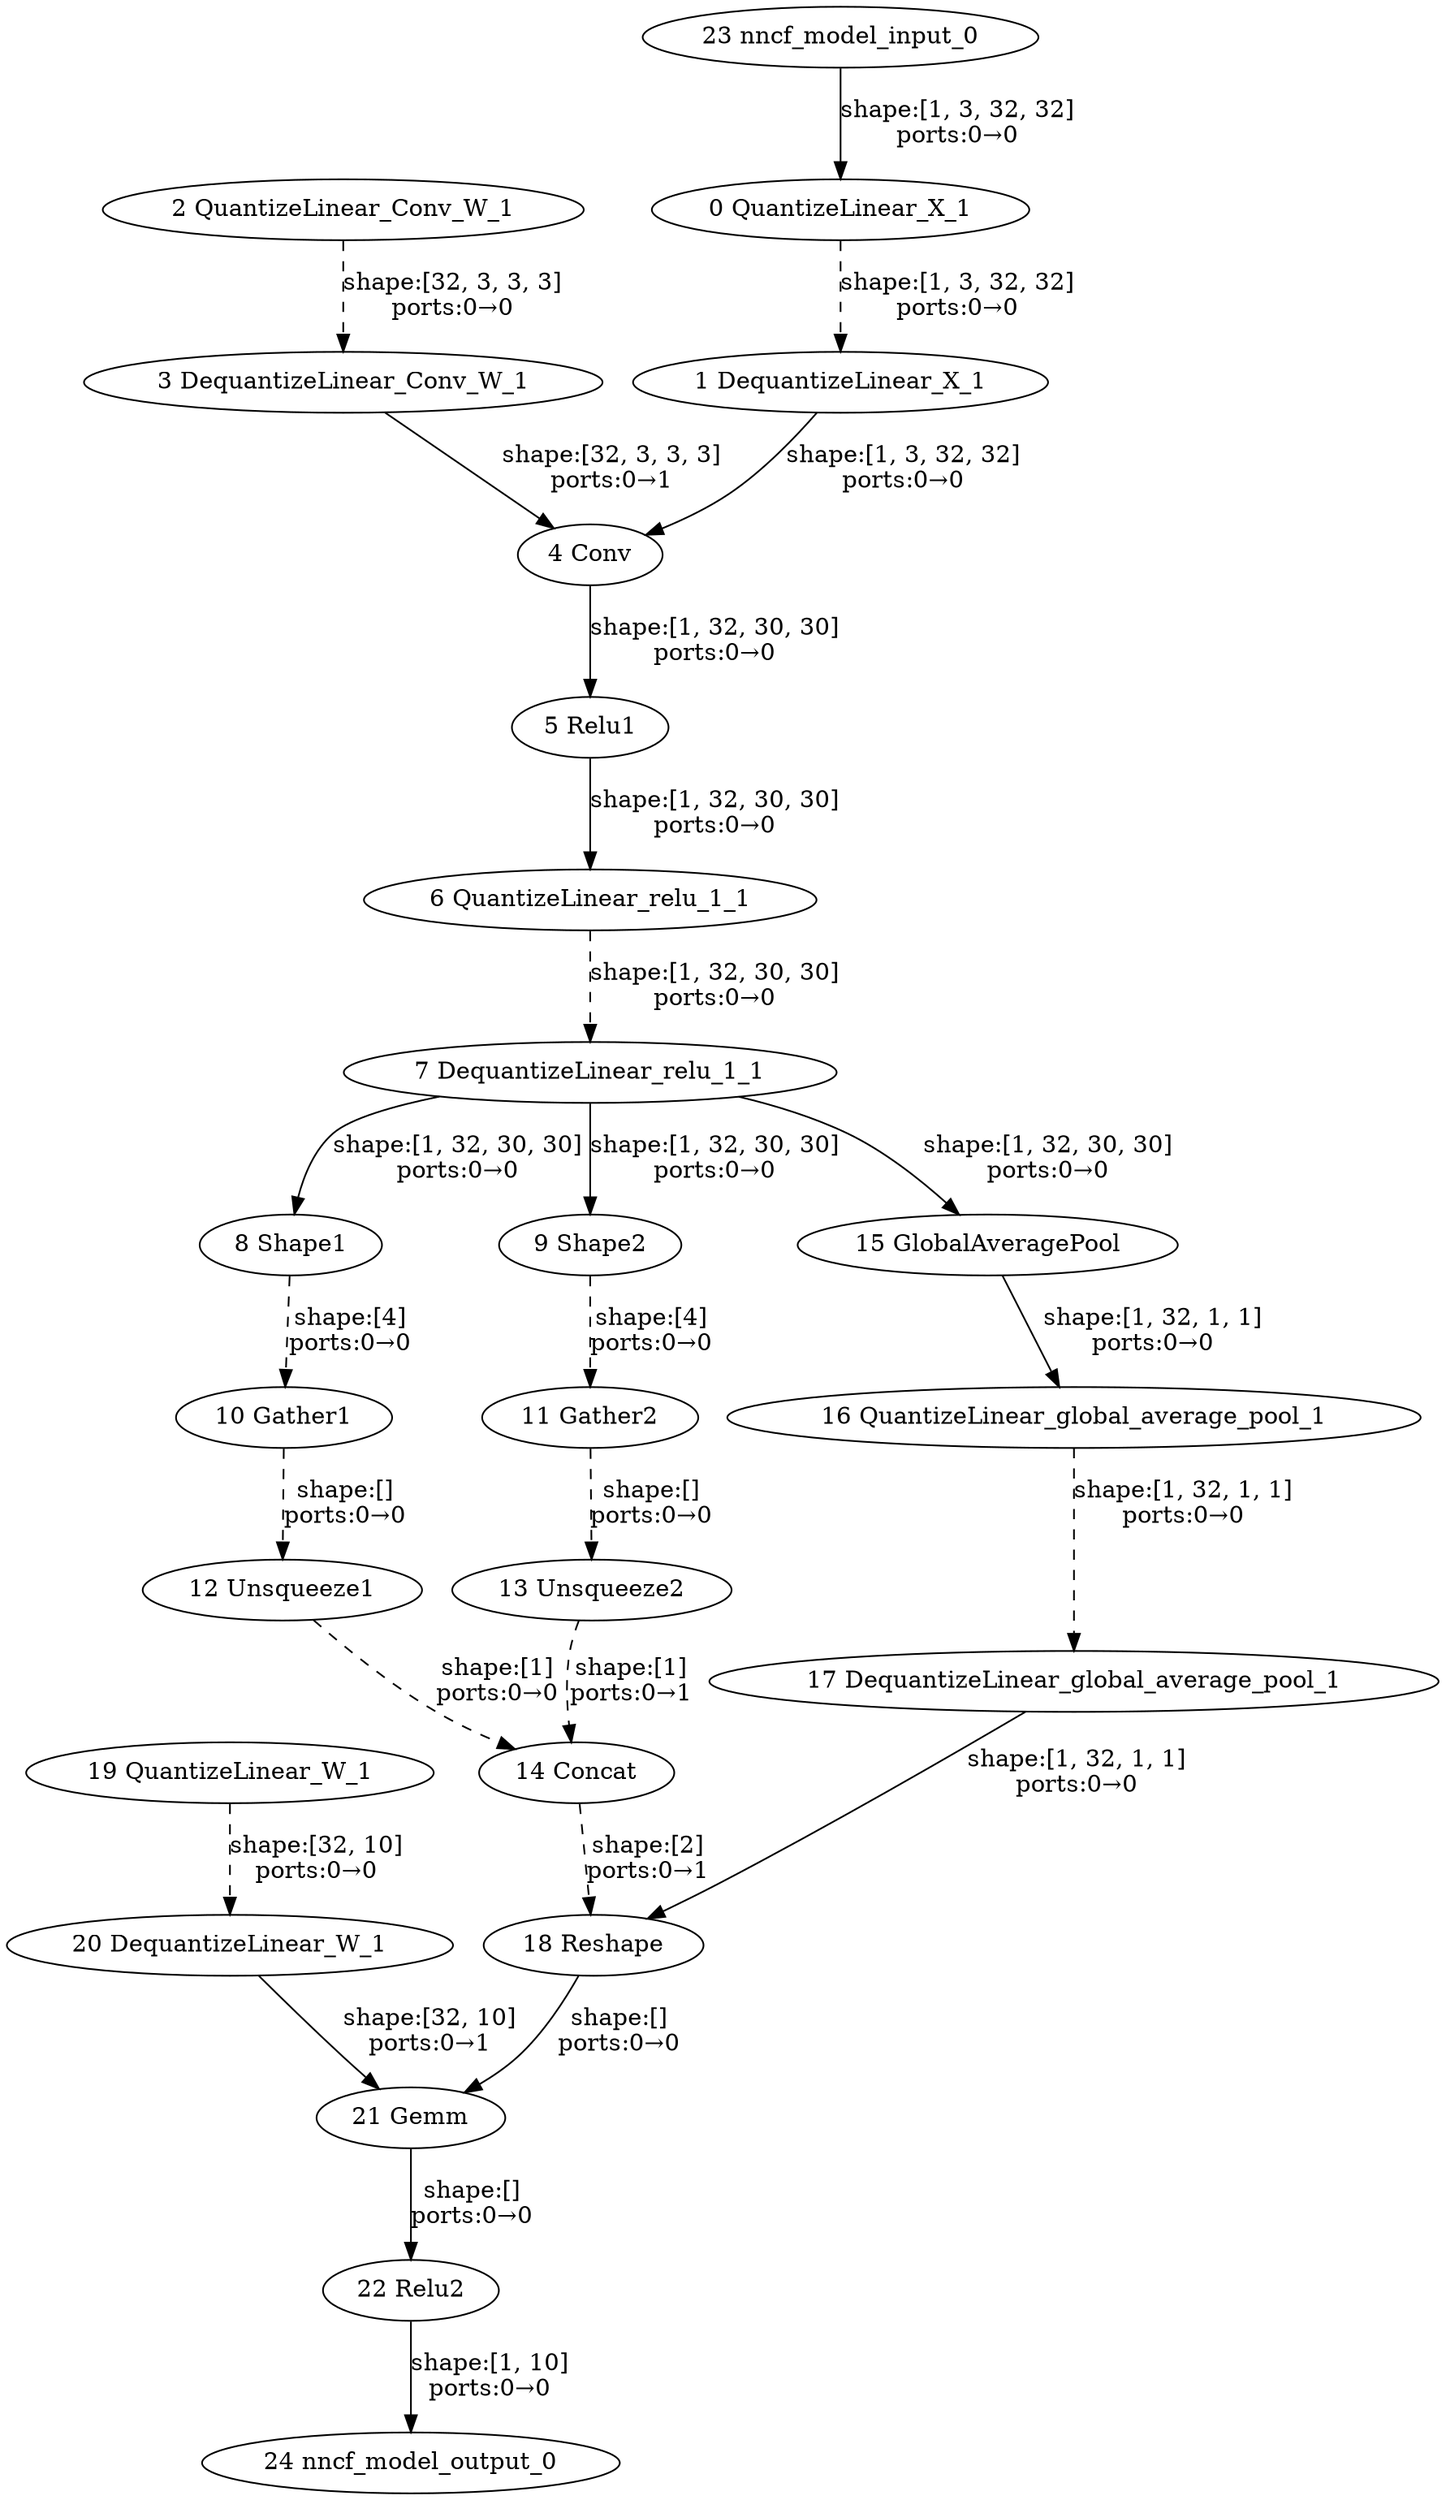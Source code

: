 strict digraph  {
"0 QuantizeLinear_X_1" [id=0, type=QuantizeLinear];
"1 DequantizeLinear_X_1" [id=1, type=DequantizeLinear];
"2 QuantizeLinear_Conv_W_1" [id=2, type=QuantizeLinear];
"3 DequantizeLinear_Conv_W_1" [id=3, type=DequantizeLinear];
"4 Conv" [id=4, type=Conv];
"5 Relu1" [id=5, type=Relu];
"6 QuantizeLinear_relu_1_1" [id=6, type=QuantizeLinear];
"7 DequantizeLinear_relu_1_1" [id=7, type=DequantizeLinear];
"8 Shape1" [id=8, type=Shape];
"9 Shape2" [id=9, type=Shape];
"10 Gather1" [id=10, type=Gather];
"11 Gather2" [id=11, type=Gather];
"12 Unsqueeze1" [id=12, type=Unsqueeze];
"13 Unsqueeze2" [id=13, type=Unsqueeze];
"14 Concat" [id=14, type=Concat];
"15 GlobalAveragePool" [id=15, type=GlobalAveragePool];
"16 QuantizeLinear_global_average_pool_1" [id=16, type=QuantizeLinear];
"17 DequantizeLinear_global_average_pool_1" [id=17, type=DequantizeLinear];
"18 Reshape" [id=18, type=Reshape];
"19 QuantizeLinear_W_1" [id=19, type=QuantizeLinear];
"20 DequantizeLinear_W_1" [id=20, type=DequantizeLinear];
"21 Gemm" [id=21, type=Gemm];
"22 Relu2" [id=22, type=Relu];
"23 nncf_model_input_0" [id=23, type=nncf_model_input];
"24 nncf_model_output_0" [id=24, type=nncf_model_output];
"0 QuantizeLinear_X_1" -> "1 DequantizeLinear_X_1"  [label="shape:[1, 3, 32, 32]\nports:0→0", style=dashed];
"1 DequantizeLinear_X_1" -> "4 Conv"  [label="shape:[1, 3, 32, 32]\nports:0→0", style=solid];
"2 QuantizeLinear_Conv_W_1" -> "3 DequantizeLinear_Conv_W_1"  [label="shape:[32, 3, 3, 3]\nports:0→0", style=dashed];
"3 DequantizeLinear_Conv_W_1" -> "4 Conv"  [label="shape:[32, 3, 3, 3]\nports:0→1", style=solid];
"4 Conv" -> "5 Relu1"  [label="shape:[1, 32, 30, 30]\nports:0→0", style=solid];
"5 Relu1" -> "6 QuantizeLinear_relu_1_1"  [label="shape:[1, 32, 30, 30]\nports:0→0", style=solid];
"6 QuantizeLinear_relu_1_1" -> "7 DequantizeLinear_relu_1_1"  [label="shape:[1, 32, 30, 30]\nports:0→0", style=dashed];
"7 DequantizeLinear_relu_1_1" -> "8 Shape1"  [label="shape:[1, 32, 30, 30]\nports:0→0", style=solid];
"7 DequantizeLinear_relu_1_1" -> "9 Shape2"  [label="shape:[1, 32, 30, 30]\nports:0→0", style=solid];
"7 DequantizeLinear_relu_1_1" -> "15 GlobalAveragePool"  [label="shape:[1, 32, 30, 30]\nports:0→0", style=solid];
"8 Shape1" -> "10 Gather1"  [label="shape:[4]\nports:0→0", style=dashed];
"9 Shape2" -> "11 Gather2"  [label="shape:[4]\nports:0→0", style=dashed];
"10 Gather1" -> "12 Unsqueeze1"  [label="shape:[]\nports:0→0", style=dashed];
"11 Gather2" -> "13 Unsqueeze2"  [label="shape:[]\nports:0→0", style=dashed];
"12 Unsqueeze1" -> "14 Concat"  [label="shape:[1]\nports:0→0", style=dashed];
"13 Unsqueeze2" -> "14 Concat"  [label="shape:[1]\nports:0→1", style=dashed];
"14 Concat" -> "18 Reshape"  [label="shape:[2]\nports:0→1", style=dashed];
"15 GlobalAveragePool" -> "16 QuantizeLinear_global_average_pool_1"  [label="shape:[1, 32, 1, 1]\nports:0→0", style=solid];
"16 QuantizeLinear_global_average_pool_1" -> "17 DequantizeLinear_global_average_pool_1"  [label="shape:[1, 32, 1, 1]\nports:0→0", style=dashed];
"17 DequantizeLinear_global_average_pool_1" -> "18 Reshape"  [label="shape:[1, 32, 1, 1]\nports:0→0", style=solid];
"18 Reshape" -> "21 Gemm"  [label="shape:[]\nports:0→0", style=solid];
"19 QuantizeLinear_W_1" -> "20 DequantizeLinear_W_1"  [label="shape:[32, 10]\nports:0→0", style=dashed];
"20 DequantizeLinear_W_1" -> "21 Gemm"  [label="shape:[32, 10]\nports:0→1", style=solid];
"21 Gemm" -> "22 Relu2"  [label="shape:[]\nports:0→0", style=solid];
"22 Relu2" -> "24 nncf_model_output_0"  [label="shape:[1, 10]\nports:0→0", style=solid];
"23 nncf_model_input_0" -> "0 QuantizeLinear_X_1"  [label="shape:[1, 3, 32, 32]\nports:0→0", style=solid];
}
